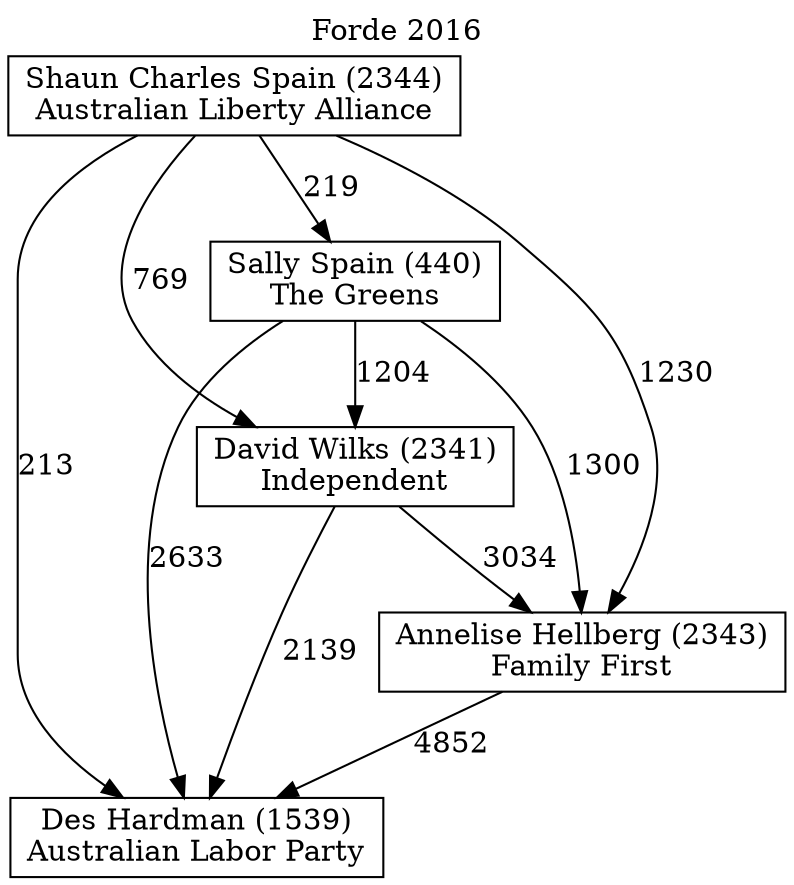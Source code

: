 // House preference flow
digraph "Des Hardman (1539)_Forde_2016" {
	graph [label="Forde 2016" labelloc=t mclimit=10]
	node [shape=box]
	"Shaun Charles Spain (2344)" [label="Shaun Charles Spain (2344)
Australian Liberty Alliance"]
	"Sally Spain (440)" [label="Sally Spain (440)
The Greens"]
	"Annelise Hellberg (2343)" [label="Annelise Hellberg (2343)
Family First"]
	"David Wilks (2341)" [label="David Wilks (2341)
Independent"]
	"Des Hardman (1539)" [label="Des Hardman (1539)
Australian Labor Party"]
	"Annelise Hellberg (2343)" -> "Des Hardman (1539)" [label=4852]
	"Sally Spain (440)" -> "David Wilks (2341)" [label=1204]
	"Shaun Charles Spain (2344)" -> "Sally Spain (440)" [label=219]
	"Sally Spain (440)" -> "Annelise Hellberg (2343)" [label=1300]
	"David Wilks (2341)" -> "Annelise Hellberg (2343)" [label=3034]
	"David Wilks (2341)" -> "Des Hardman (1539)" [label=2139]
	"Shaun Charles Spain (2344)" -> "Des Hardman (1539)" [label=213]
	"Shaun Charles Spain (2344)" -> "David Wilks (2341)" [label=769]
	"Shaun Charles Spain (2344)" -> "Annelise Hellberg (2343)" [label=1230]
	"Sally Spain (440)" -> "Des Hardman (1539)" [label=2633]
}
